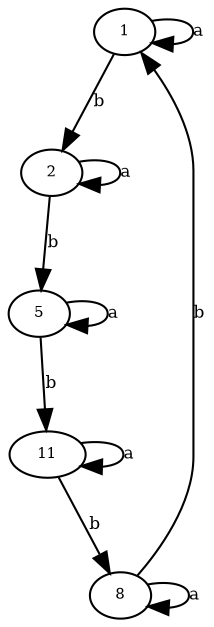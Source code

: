 digraph N {
"H1v1" [label="1",fontsize=7,width=.01,height=.01];
"H1v1" -> "H1v1" [label="a",fontsize=8];
"H1v1" -> "H1v2" [label="b",fontsize=8];
"H1v2" [label="2",fontsize=7,width=.01,height=.01];
"H1v2" -> "H1v2" [label="a",fontsize=8];
"H1v2" -> "H1v5" [label="b",fontsize=8];
"H1v5" [label="5",fontsize=7,width=.01,height=.01];
"H1v5" -> "H1v5" [label="a",fontsize=8];
"H1v5" -> "H1v11" [label="b",fontsize=8];
"H1v8" [label="8",fontsize=7,width=.01,height=.01];
"H1v8" -> "H1v8" [label="a",fontsize=8];
"H1v8" -> "H1v1" [label="b",fontsize=8];
"H1v11" [label="11",fontsize=7,width=.01,height=.01];
"H1v11" -> "H1v11" [label="a",fontsize=8];
"H1v11" -> "H1v8" [label="b",fontsize=8];
}